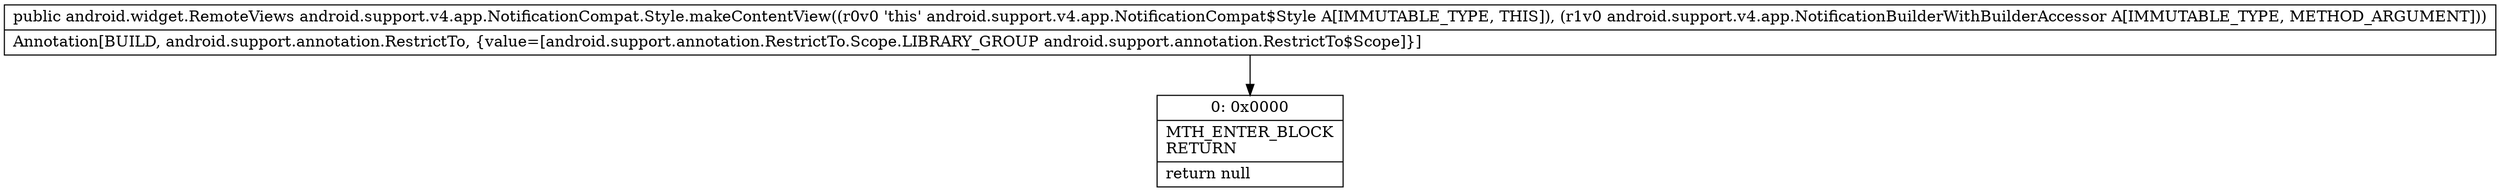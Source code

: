 digraph "CFG forandroid.support.v4.app.NotificationCompat.Style.makeContentView(Landroid\/support\/v4\/app\/NotificationBuilderWithBuilderAccessor;)Landroid\/widget\/RemoteViews;" {
Node_0 [shape=record,label="{0\:\ 0x0000|MTH_ENTER_BLOCK\lRETURN\l|return null\l}"];
MethodNode[shape=record,label="{public android.widget.RemoteViews android.support.v4.app.NotificationCompat.Style.makeContentView((r0v0 'this' android.support.v4.app.NotificationCompat$Style A[IMMUTABLE_TYPE, THIS]), (r1v0 android.support.v4.app.NotificationBuilderWithBuilderAccessor A[IMMUTABLE_TYPE, METHOD_ARGUMENT]))  | Annotation[BUILD, android.support.annotation.RestrictTo, \{value=[android.support.annotation.RestrictTo.Scope.LIBRARY_GROUP android.support.annotation.RestrictTo$Scope]\}]\l}"];
MethodNode -> Node_0;
}

